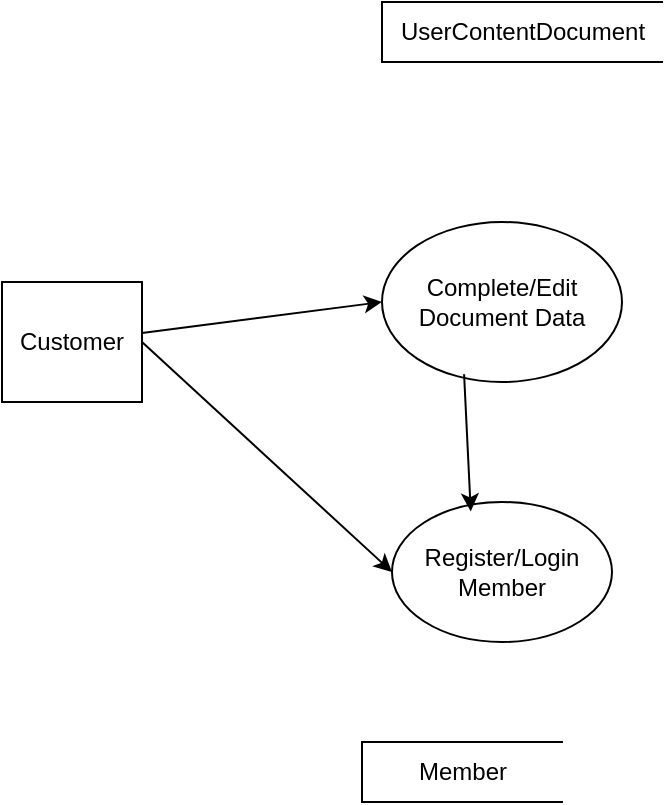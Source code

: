 <mxfile version="10.8.0" type="github"><diagram id="lZzalAqd2hUZFLrt-EdR" name="Page-1"><mxGraphModel dx="797" dy="477" grid="1" gridSize="10" guides="1" tooltips="1" connect="1" arrows="1" fold="1" page="1" pageScale="1" pageWidth="1169" pageHeight="827" math="0" shadow="0"><root><mxCell id="0"/><mxCell id="1" parent="0"/><mxCell id="pAkvQjoyd_GrFTZMxKbz-1" value="Complete/Edit Document Data&lt;br&gt;" style="ellipse;whiteSpace=wrap;html=1;" parent="1" vertex="1"><mxGeometry x="210" y="120" width="120" height="80" as="geometry"/></mxCell><mxCell id="YfZ5gbb5M7gNI57zoukb-1" value="Customer" style="rounded=0;whiteSpace=wrap;html=1;" vertex="1" parent="1"><mxGeometry x="20" y="150" width="70" height="60" as="geometry"/></mxCell><mxCell id="YfZ5gbb5M7gNI57zoukb-2" value="Register/Login Member&lt;br&gt;" style="ellipse;whiteSpace=wrap;html=1;" vertex="1" parent="1"><mxGeometry x="215" y="260" width="110" height="70" as="geometry"/></mxCell><mxCell id="YfZ5gbb5M7gNI57zoukb-33" value="Member" style="html=1;dashed=0;whitespace=wrap;shape=partialRectangle;right=0;fillColor=none;" vertex="1" parent="1"><mxGeometry x="200" y="380" width="100" height="30" as="geometry"/></mxCell><mxCell id="YfZ5gbb5M7gNI57zoukb-34" value="UserContentDocument" style="html=1;dashed=0;whitespace=wrap;shape=partialRectangle;right=0;fillColor=none;" vertex="1" parent="1"><mxGeometry x="210" y="10" width="140" height="30" as="geometry"/></mxCell><mxCell id="YfZ5gbb5M7gNI57zoukb-44" value="" style="endArrow=classic;html=1;entryX=0;entryY=0.5;entryDx=0;entryDy=0;" edge="1" parent="1" source="YfZ5gbb5M7gNI57zoukb-1" target="pAkvQjoyd_GrFTZMxKbz-1"><mxGeometry width="50" height="50" relative="1" as="geometry"><mxPoint x="100" y="260" as="sourcePoint"/><mxPoint x="150" y="210" as="targetPoint"/></mxGeometry></mxCell><mxCell id="YfZ5gbb5M7gNI57zoukb-46" value="" style="endArrow=classic;html=1;exitX=1;exitY=0.5;exitDx=0;exitDy=0;entryX=0;entryY=0.5;entryDx=0;entryDy=0;" edge="1" parent="1" source="YfZ5gbb5M7gNI57zoukb-1" target="YfZ5gbb5M7gNI57zoukb-2"><mxGeometry width="50" height="50" relative="1" as="geometry"><mxPoint x="100" y="185.512" as="sourcePoint"/><mxPoint x="209" y="275" as="targetPoint"/></mxGeometry></mxCell><mxCell id="YfZ5gbb5M7gNI57zoukb-47" value="" style="endArrow=classic;html=1;entryX=0.358;entryY=0.067;entryDx=0;entryDy=0;entryPerimeter=0;exitX=0.342;exitY=0.952;exitDx=0;exitDy=0;exitPerimeter=0;" edge="1" parent="1" source="pAkvQjoyd_GrFTZMxKbz-1" target="YfZ5gbb5M7gNI57zoukb-2"><mxGeometry width="50" height="50" relative="1" as="geometry"><mxPoint x="100" y="185.512" as="sourcePoint"/><mxPoint x="219.857" y="170.143" as="targetPoint"/></mxGeometry></mxCell></root></mxGraphModel></diagram></mxfile>